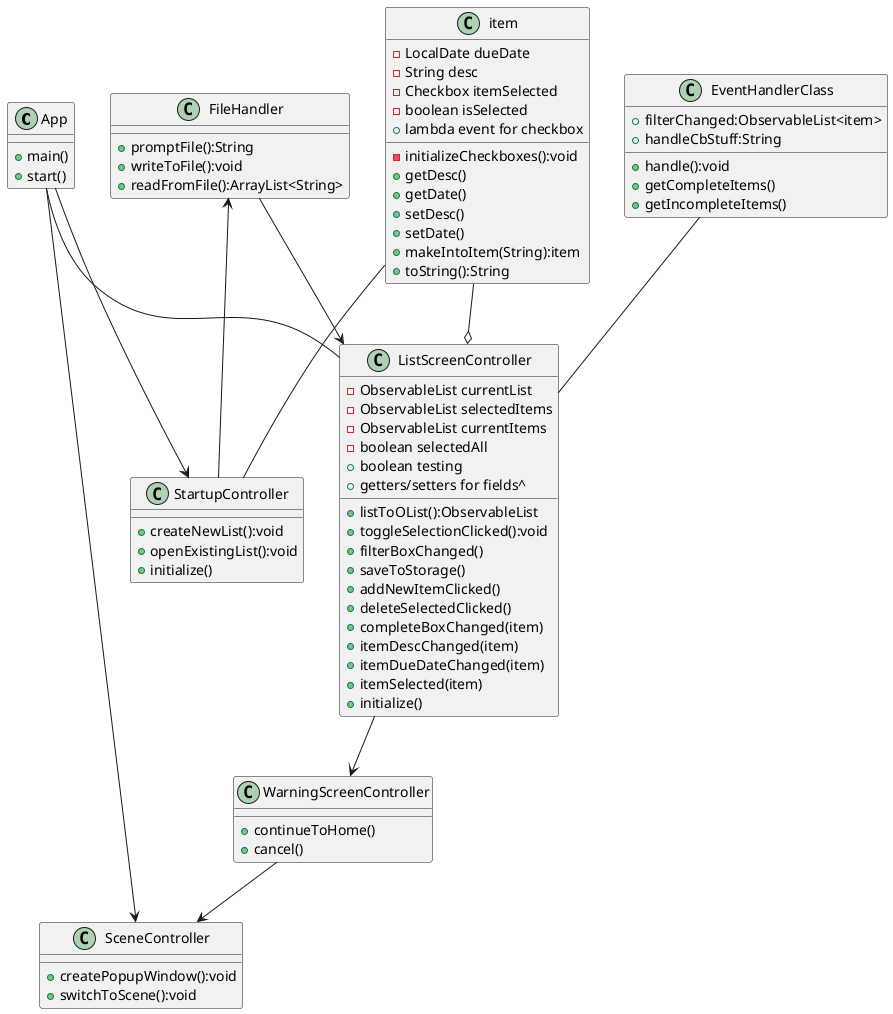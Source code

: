 @startuml
'https://plantuml.com/class-diagram

class App{
    + main()
    + start()
}

class FileHandler{
    + promptFile():String
    + writeToFile():void
    + readFromFile():ArrayList<String>
}

class EventHandlerClass{
    + handle():void
    + filterChanged:ObservableList<item>
    + handleCbStuff:String
    + getCompleteItems()
    + getIncompleteItems()
}
class item{
    - LocalDate dueDate
    - String desc
    - Checkbox itemSelected
    - boolean isSelected
    - initializeCheckboxes():void
    + lambda event for checkbox
    + getDesc()
    + getDate()
    + setDesc()
    + setDate()
    + makeIntoItem(String):item
    + toString():String
}

class StartupController{
    + createNewList():void
    + openExistingList():void
    +initialize()
}

class ListScreenController{
    -ObservableList currentList
    -ObservableList selectedItems
    -ObservableList currentItems
    -boolean selectedAll
    'for unit tests:
    + boolean testing
    +getters/setters for fields^

    +listToOList():ObservableList
    +toggleSelectionClicked():void
    +filterBoxChanged()
    +saveToStorage()
    +addNewItemClicked()
    +deleteSelectedClicked()
    +completeBoxChanged(item)
    +itemDescChanged(item)
    +itemDueDateChanged(item)
    +itemSelected(item)
    +initialize()
}

class SceneController{
    + createPopupWindow():void
    + switchToScene():void
}

class WarningScreenController{
    + continueToHome()
    + cancel()
}

App --> SceneController
App --> StartupController
App -- ListScreenController
item --o ListScreenController
item -- StartupController
FileHandler --> ListScreenController
FileHandler <-- StartupController
EventHandlerClass -- ListScreenController
WarningScreenController --> SceneController
ListScreenController --> WarningScreenController

@enduml